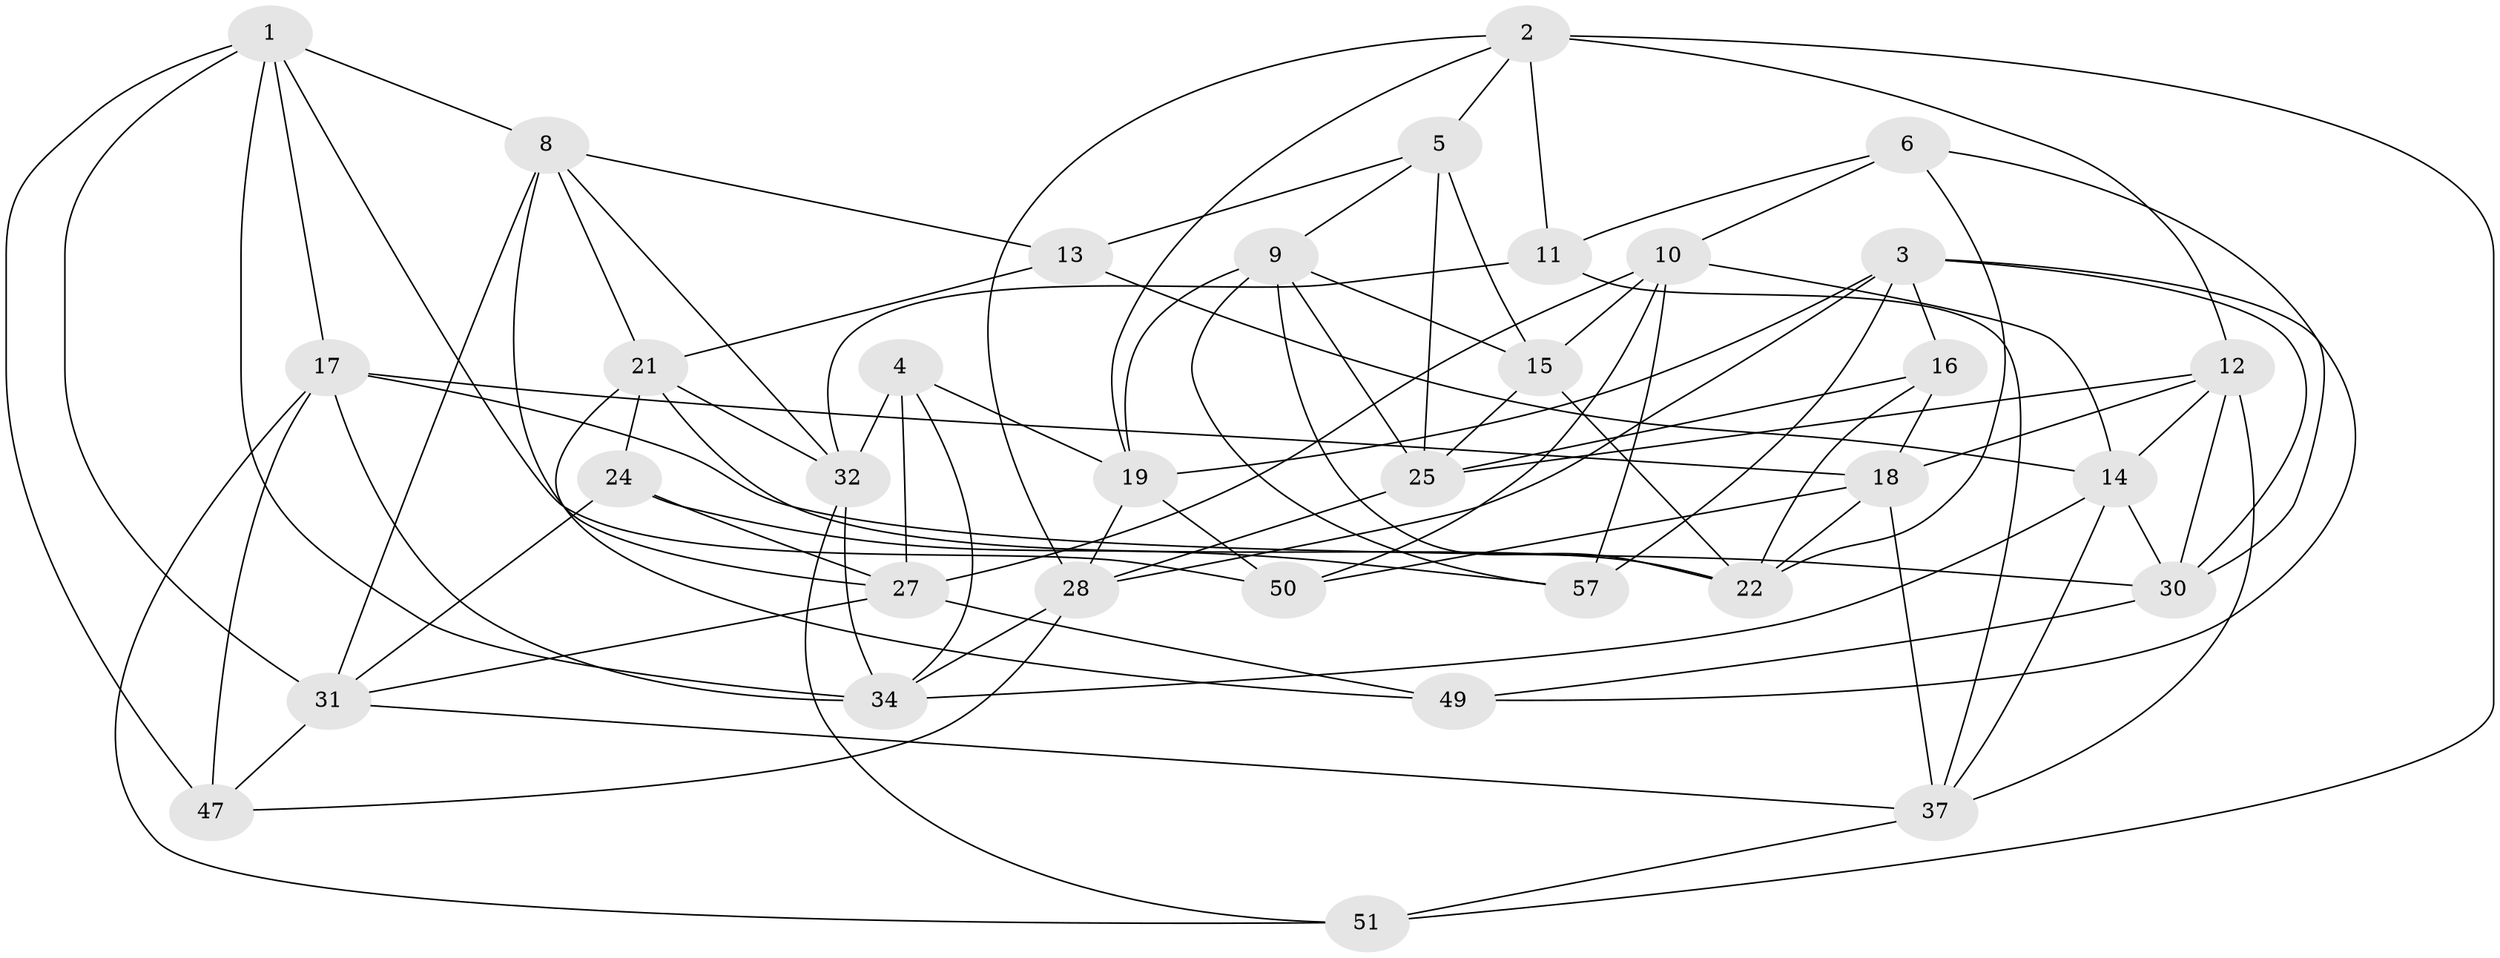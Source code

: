 // original degree distribution, {4: 1.0}
// Generated by graph-tools (version 1.1) at 2025/11/02/27/25 16:11:44]
// undirected, 34 vertices, 90 edges
graph export_dot {
graph [start="1"]
  node [color=gray90,style=filled];
  1 [super="+43"];
  2 [super="+53"];
  3 [super="+44"];
  4;
  5 [super="+7"];
  6;
  8 [super="+26"];
  9 [super="+54"];
  10 [super="+42"];
  11;
  12 [super="+35"];
  13;
  14 [super="+20"];
  15 [super="+55"];
  16;
  17 [super="+23"];
  18 [super="+41"];
  19 [super="+48"];
  21 [super="+56"];
  22 [super="+36"];
  24;
  25 [super="+39"];
  27 [super="+29"];
  28 [super="+38"];
  30 [super="+33"];
  31 [super="+45"];
  32 [super="+46"];
  34 [super="+40"];
  37 [super="+52"];
  47;
  49;
  50;
  51;
  57;
  1 -- 31;
  1 -- 50;
  1 -- 8;
  1 -- 34;
  1 -- 47;
  1 -- 17;
  2 -- 28;
  2 -- 19;
  2 -- 11;
  2 -- 51;
  2 -- 12;
  2 -- 5;
  3 -- 19;
  3 -- 57;
  3 -- 16;
  3 -- 49;
  3 -- 30;
  3 -- 28;
  4 -- 27;
  4 -- 32;
  4 -- 19;
  4 -- 34;
  5 -- 15 [weight=2];
  5 -- 25;
  5 -- 9;
  5 -- 13;
  6 -- 11;
  6 -- 10;
  6 -- 22;
  6 -- 30;
  8 -- 31;
  8 -- 21;
  8 -- 32;
  8 -- 13;
  8 -- 27;
  9 -- 57;
  9 -- 25;
  9 -- 19;
  9 -- 15;
  9 -- 22;
  10 -- 14;
  10 -- 50;
  10 -- 57;
  10 -- 15;
  10 -- 27;
  11 -- 37;
  11 -- 32;
  12 -- 25;
  12 -- 14;
  12 -- 18;
  12 -- 37;
  12 -- 30;
  13 -- 21;
  13 -- 14;
  14 -- 37;
  14 -- 30;
  14 -- 34;
  15 -- 25;
  15 -- 22;
  16 -- 25;
  16 -- 22;
  16 -- 18;
  17 -- 18;
  17 -- 34;
  17 -- 51;
  17 -- 47;
  17 -- 30;
  18 -- 22;
  18 -- 50;
  18 -- 37;
  19 -- 28;
  19 -- 50;
  21 -- 49;
  21 -- 24;
  21 -- 32;
  21 -- 22;
  24 -- 57;
  24 -- 27;
  24 -- 31;
  25 -- 28;
  27 -- 31;
  27 -- 49;
  28 -- 47;
  28 -- 34;
  30 -- 49;
  31 -- 47;
  31 -- 37;
  32 -- 51;
  32 -- 34;
  37 -- 51;
}
